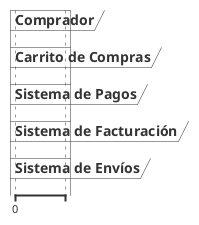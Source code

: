 @startuml
robust "Comprador" as Comprador
robust "Carrito de Compras" as Carrito
robust "Sistema de Pagos" as Pagos
robust "Sistema de Facturación" as Facturacion
robust "Sistema de Envíos" as Envios

Comprador -> Carrito : Agregar productos al carrito
Carrito -> Comprador : Confirmar productos agregados
Comprador -> Carrito : Revisar y actualizar carrito
Comprador -> Carrito : Proceder a pago
Carrito -> Pagos : Enviar datos de compra para pago

Pagos -> Carrito : Confirmación de pago exitoso
Carrito -> Facturacion : Generar factura
Facturacion -> Comprador : Enviar factura por correo
Facturacion -> Envios : Notificar para iniciar envío
Envios -> Comprador : Confirmación de envío y código de seguimiento

@enduml
